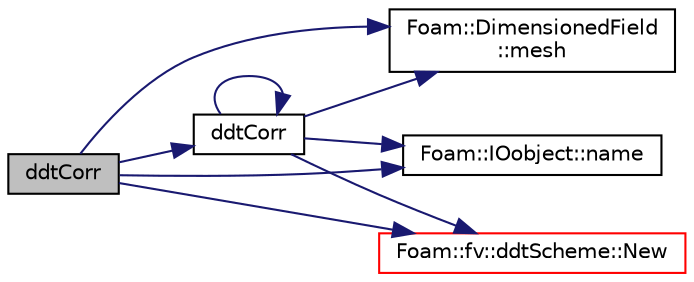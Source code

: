 digraph "ddtCorr"
{
  bgcolor="transparent";
  edge [fontname="Helvetica",fontsize="10",labelfontname="Helvetica",labelfontsize="10"];
  node [fontname="Helvetica",fontsize="10",shape=record];
  rankdir="LR";
  Node6363 [label="ddtCorr",height=0.2,width=0.4,color="black", fillcolor="grey75", style="filled", fontcolor="black"];
  Node6363 -> Node6364 [color="midnightblue",fontsize="10",style="solid",fontname="Helvetica"];
  Node6364 [label="ddtCorr",height=0.2,width=0.4,color="black",URL="$a21861.html#a62752eff998bc6e471deab75616e34d5"];
  Node6364 -> Node6364 [color="midnightblue",fontsize="10",style="solid",fontname="Helvetica"];
  Node6364 -> Node6365 [color="midnightblue",fontsize="10",style="solid",fontname="Helvetica"];
  Node6365 [label="Foam::DimensionedField\l::mesh",height=0.2,width=0.4,color="black",URL="$a27497.html#a8f1110830348a1448a14ab5e3cf47e3b",tooltip="Return mesh. "];
  Node6364 -> Node6366 [color="midnightblue",fontsize="10",style="solid",fontname="Helvetica"];
  Node6366 [label="Foam::IOobject::name",height=0.2,width=0.4,color="black",URL="$a27249.html#acc80e00a8ac919288fb55bd14cc88bf6",tooltip="Return name. "];
  Node6364 -> Node6367 [color="midnightblue",fontsize="10",style="solid",fontname="Helvetica"];
  Node6367 [label="Foam::fv::ddtScheme::New",height=0.2,width=0.4,color="red",URL="$a23301.html#a5a8f7e051307daf65eae67fb50c84a21",tooltip="Return a pointer to a new ddtScheme created on freestore. "];
  Node6363 -> Node6365 [color="midnightblue",fontsize="10",style="solid",fontname="Helvetica"];
  Node6363 -> Node6366 [color="midnightblue",fontsize="10",style="solid",fontname="Helvetica"];
  Node6363 -> Node6367 [color="midnightblue",fontsize="10",style="solid",fontname="Helvetica"];
}
